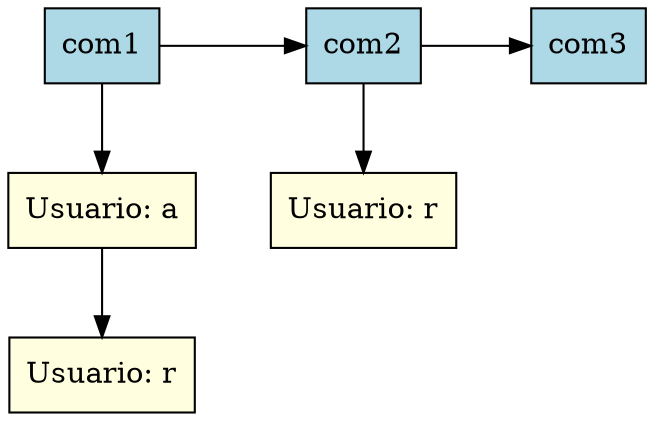 digraph ListaDeListas {
  rankdir=LR;
  nodesep=0.6;
  edge [arrowhead=normal];
  node [shape=box, style=filled, fillcolor=lightyellow];

  header0 [label="com1", fillcolor=lightblue];
  header0 -> header1;
  header0 -> cell0_0;
  cell0_0 [label="Usuario: a"];
  cell0_0 -> cell0_1;
  cell0_1 [label="Usuario: r"];
{ rank=same; header0 cell0_0 cell0_1 }
  header1 [label="com2", fillcolor=lightblue];
  header1 -> header2;
  header1 -> cell1_0;
  cell1_0 [label="Usuario: r"];
{ rank=same; header1 cell1_0 }
  header2 [label="com3", fillcolor=lightblue];
}
